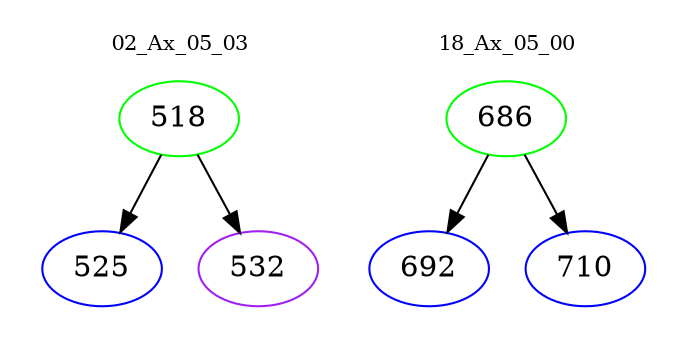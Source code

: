 digraph{
subgraph cluster_0 {
color = white
label = "02_Ax_05_03";
fontsize=10;
T0_518 [label="518", color="green"]
T0_518 -> T0_525 [color="black"]
T0_525 [label="525", color="blue"]
T0_518 -> T0_532 [color="black"]
T0_532 [label="532", color="purple"]
}
subgraph cluster_1 {
color = white
label = "18_Ax_05_00";
fontsize=10;
T1_686 [label="686", color="green"]
T1_686 -> T1_692 [color="black"]
T1_692 [label="692", color="blue"]
T1_686 -> T1_710 [color="black"]
T1_710 [label="710", color="blue"]
}
}
